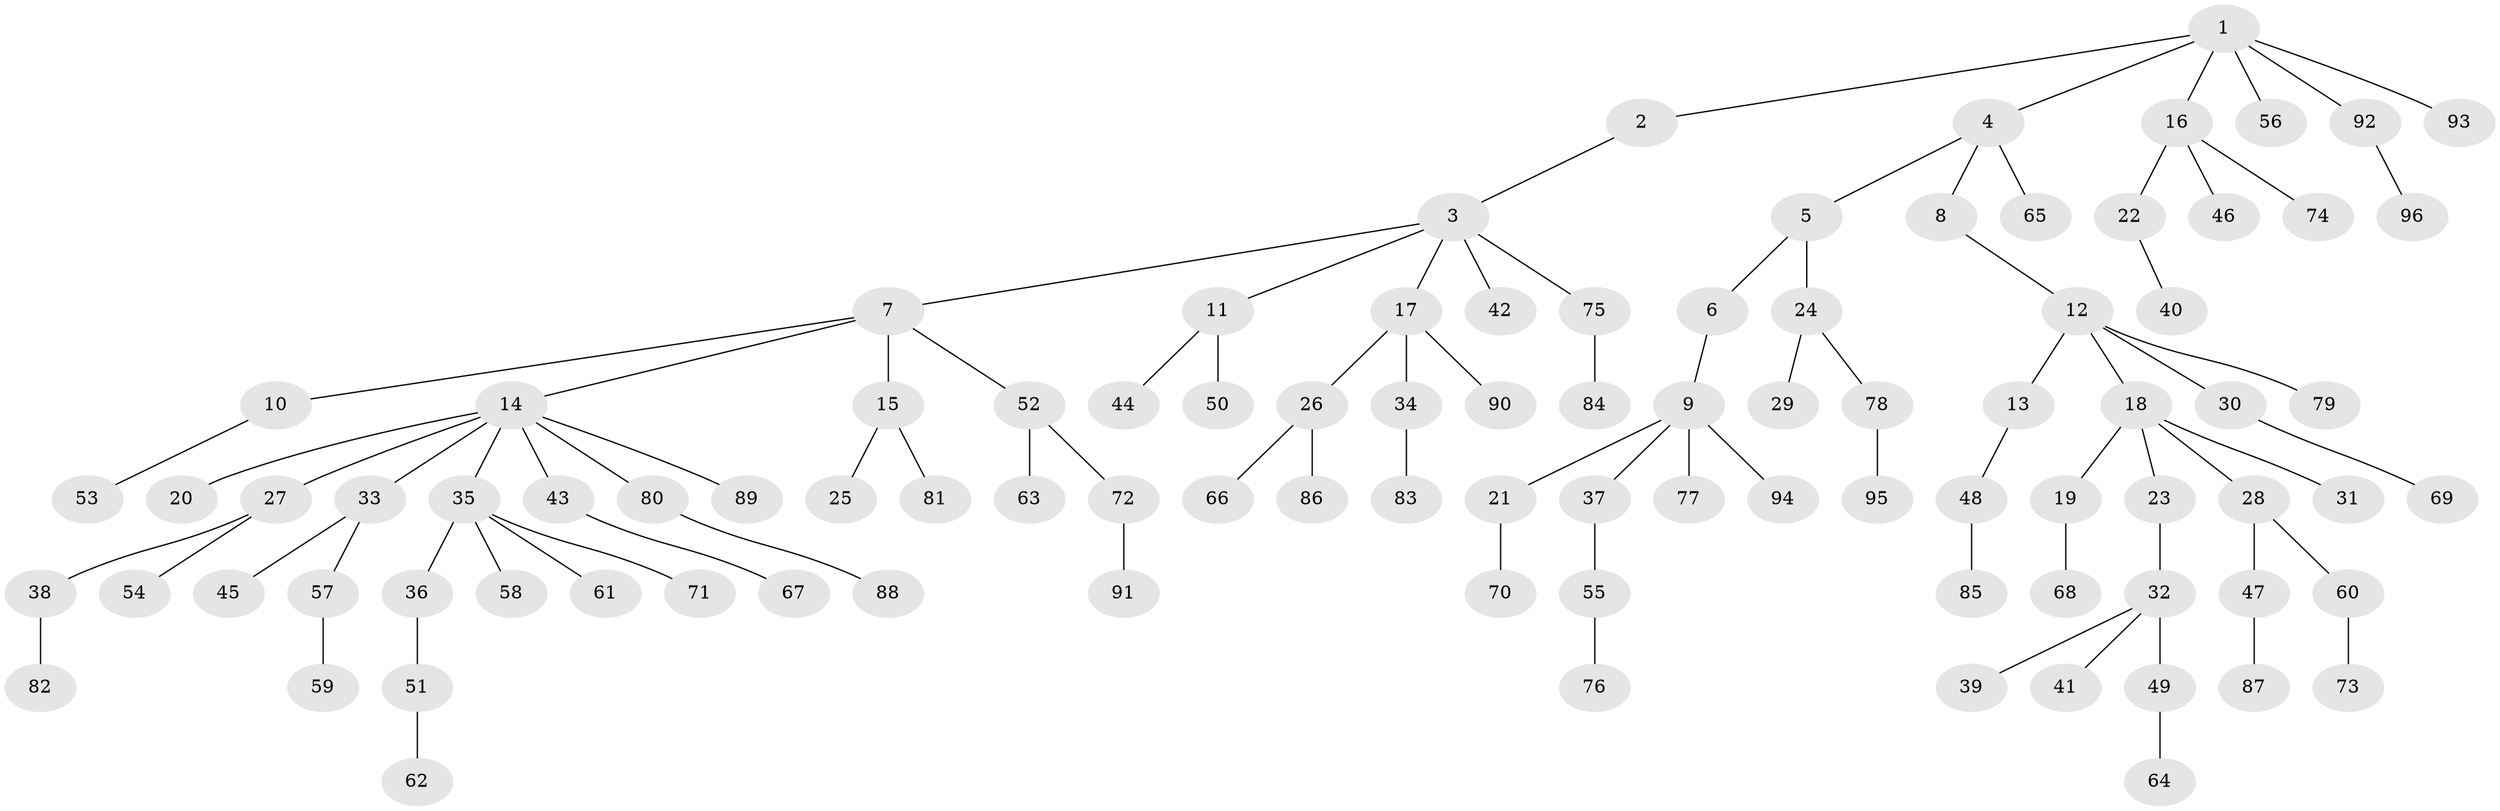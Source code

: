 // coarse degree distribution, {3: 0.10294117647058823, 2: 0.27941176470588236, 5: 0.04411764705882353, 1: 0.4852941176470588, 4: 0.07352941176470588, 7: 0.014705882352941176}
// Generated by graph-tools (version 1.1) at 2025/37/03/04/25 23:37:23]
// undirected, 96 vertices, 95 edges
graph export_dot {
  node [color=gray90,style=filled];
  1;
  2;
  3;
  4;
  5;
  6;
  7;
  8;
  9;
  10;
  11;
  12;
  13;
  14;
  15;
  16;
  17;
  18;
  19;
  20;
  21;
  22;
  23;
  24;
  25;
  26;
  27;
  28;
  29;
  30;
  31;
  32;
  33;
  34;
  35;
  36;
  37;
  38;
  39;
  40;
  41;
  42;
  43;
  44;
  45;
  46;
  47;
  48;
  49;
  50;
  51;
  52;
  53;
  54;
  55;
  56;
  57;
  58;
  59;
  60;
  61;
  62;
  63;
  64;
  65;
  66;
  67;
  68;
  69;
  70;
  71;
  72;
  73;
  74;
  75;
  76;
  77;
  78;
  79;
  80;
  81;
  82;
  83;
  84;
  85;
  86;
  87;
  88;
  89;
  90;
  91;
  92;
  93;
  94;
  95;
  96;
  1 -- 2;
  1 -- 4;
  1 -- 16;
  1 -- 56;
  1 -- 92;
  1 -- 93;
  2 -- 3;
  3 -- 7;
  3 -- 11;
  3 -- 17;
  3 -- 42;
  3 -- 75;
  4 -- 5;
  4 -- 8;
  4 -- 65;
  5 -- 6;
  5 -- 24;
  6 -- 9;
  7 -- 10;
  7 -- 14;
  7 -- 15;
  7 -- 52;
  8 -- 12;
  9 -- 21;
  9 -- 37;
  9 -- 77;
  9 -- 94;
  10 -- 53;
  11 -- 44;
  11 -- 50;
  12 -- 13;
  12 -- 18;
  12 -- 30;
  12 -- 79;
  13 -- 48;
  14 -- 20;
  14 -- 27;
  14 -- 33;
  14 -- 35;
  14 -- 43;
  14 -- 80;
  14 -- 89;
  15 -- 25;
  15 -- 81;
  16 -- 22;
  16 -- 46;
  16 -- 74;
  17 -- 26;
  17 -- 34;
  17 -- 90;
  18 -- 19;
  18 -- 23;
  18 -- 28;
  18 -- 31;
  19 -- 68;
  21 -- 70;
  22 -- 40;
  23 -- 32;
  24 -- 29;
  24 -- 78;
  26 -- 66;
  26 -- 86;
  27 -- 38;
  27 -- 54;
  28 -- 47;
  28 -- 60;
  30 -- 69;
  32 -- 39;
  32 -- 41;
  32 -- 49;
  33 -- 45;
  33 -- 57;
  34 -- 83;
  35 -- 36;
  35 -- 58;
  35 -- 61;
  35 -- 71;
  36 -- 51;
  37 -- 55;
  38 -- 82;
  43 -- 67;
  47 -- 87;
  48 -- 85;
  49 -- 64;
  51 -- 62;
  52 -- 63;
  52 -- 72;
  55 -- 76;
  57 -- 59;
  60 -- 73;
  72 -- 91;
  75 -- 84;
  78 -- 95;
  80 -- 88;
  92 -- 96;
}
